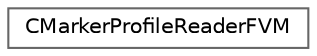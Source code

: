 digraph "Graphical Class Hierarchy"
{
 // LATEX_PDF_SIZE
  bgcolor="transparent";
  edge [fontname=Helvetica,fontsize=10,labelfontname=Helvetica,labelfontsize=10];
  node [fontname=Helvetica,fontsize=10,shape=box,height=0.2,width=0.4];
  rankdir="LR";
  Node0 [id="Node000000",label="CMarkerProfileReaderFVM",height=0.2,width=0.4,color="grey40", fillcolor="white", style="filled",URL="$classCMarkerProfileReaderFVM.html",tooltip="Class for the marker profile reader of the finite volume solver (FVM)."];
}
